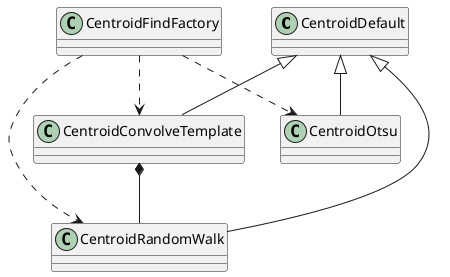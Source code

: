 @startuml
CentroidDefault <|-- CentroidRandomWalk
CentroidDefault <|-- CentroidOtsu
CentroidDefault <|-- CentroidConvolveTemplate
CentroidFindFactory ..> CentroidRandomWalk
CentroidFindFactory ..> CentroidOtsu
CentroidFindFactory ..> CentroidConvolveTemplate
CentroidConvolveTemplate *-- CentroidRandomWalk
@enduml
